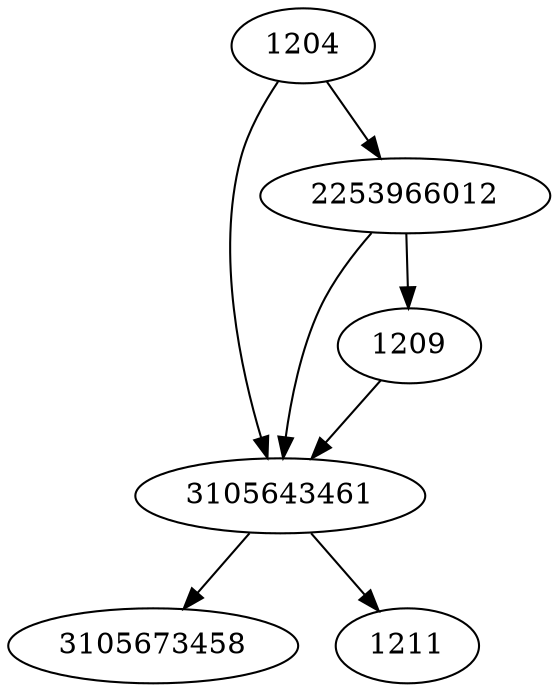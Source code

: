 strict digraph  {
3105643461;
3105673458;
1204;
1209;
1211;
2253966012;
3105643461 -> 3105673458;
3105643461 -> 1211;
1204 -> 2253966012;
1204 -> 3105643461;
1209 -> 3105643461;
2253966012 -> 1209;
2253966012 -> 3105643461;
}

